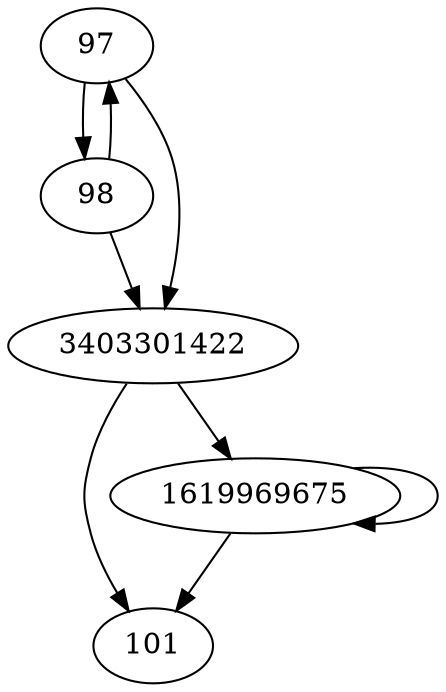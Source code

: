 digraph  {
97;
98;
101;
1619969675;
3403301422;
97 -> 3403301422;
97 -> 98;
98 -> 3403301422;
98 -> 97;
1619969675 -> 1619969675;
1619969675 -> 101;
3403301422 -> 1619969675;
3403301422 -> 101;
}
